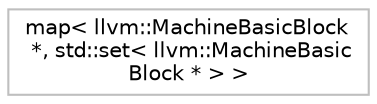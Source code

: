 digraph "Graphical Class Hierarchy"
{
 // LATEX_PDF_SIZE
  bgcolor="transparent";
  edge [fontname="Helvetica",fontsize="10",labelfontname="Helvetica",labelfontsize="10"];
  node [fontname="Helvetica",fontsize="10",shape=record];
  rankdir="LR";
  Node0 [label="map\< llvm::MachineBasicBlock\l *, std::set\< llvm::MachineBasic\lBlock * \> \>",height=0.2,width=0.4,color="grey75",tooltip=" "];
}
